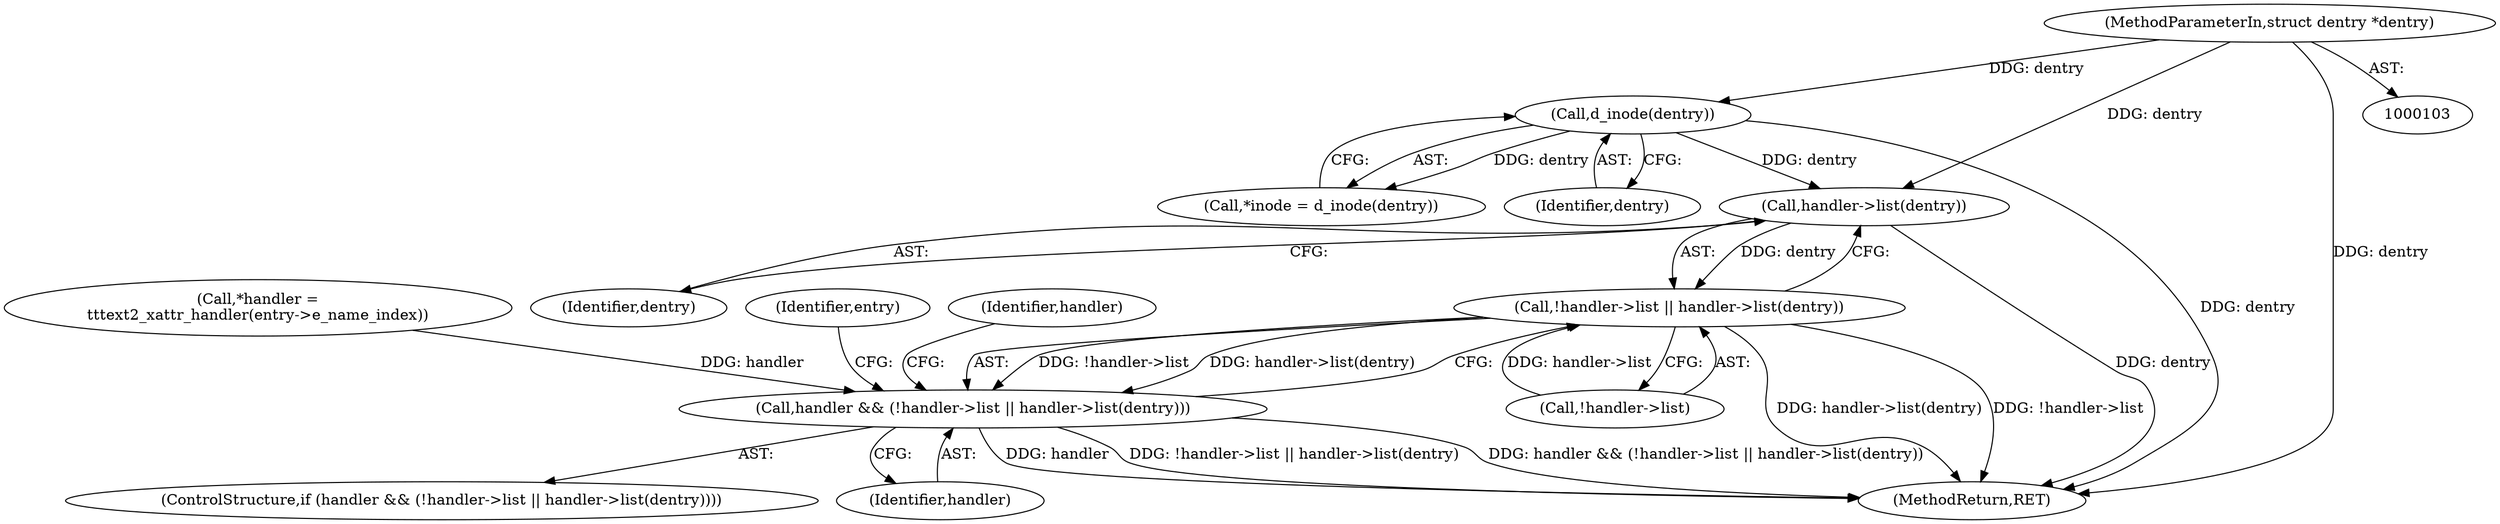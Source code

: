 digraph "0_linux_be0726d33cb8f411945884664924bed3cb8c70ee_8@pointer" {
"1000298" [label="(Call,handler->list(dentry))"];
"1000111" [label="(Call,d_inode(dentry))"];
"1000104" [label="(MethodParameterIn,struct dentry *dentry)"];
"1000293" [label="(Call,!handler->list || handler->list(dentry))"];
"1000291" [label="(Call,handler && (!handler->list || handler->list(dentry)))"];
"1000284" [label="(Call,*handler =\n\t\t\text2_xattr_handler(entry->e_name_index))"];
"1000290" [label="(ControlStructure,if (handler && (!handler->list || handler->list(dentry))))"];
"1000298" [label="(Call,handler->list(dentry))"];
"1000376" [label="(MethodReturn,RET)"];
"1000294" [label="(Call,!handler->list)"];
"1000104" [label="(MethodParameterIn,struct dentry *dentry)"];
"1000279" [label="(Identifier,entry)"];
"1000292" [label="(Identifier,handler)"];
"1000302" [label="(Identifier,handler)"];
"1000299" [label="(Identifier,dentry)"];
"1000111" [label="(Call,d_inode(dentry))"];
"1000291" [label="(Call,handler && (!handler->list || handler->list(dentry)))"];
"1000109" [label="(Call,*inode = d_inode(dentry))"];
"1000293" [label="(Call,!handler->list || handler->list(dentry))"];
"1000112" [label="(Identifier,dentry)"];
"1000298" -> "1000293"  [label="AST: "];
"1000298" -> "1000299"  [label="CFG: "];
"1000299" -> "1000298"  [label="AST: "];
"1000293" -> "1000298"  [label="CFG: "];
"1000298" -> "1000376"  [label="DDG: dentry"];
"1000298" -> "1000293"  [label="DDG: dentry"];
"1000111" -> "1000298"  [label="DDG: dentry"];
"1000104" -> "1000298"  [label="DDG: dentry"];
"1000111" -> "1000109"  [label="AST: "];
"1000111" -> "1000112"  [label="CFG: "];
"1000112" -> "1000111"  [label="AST: "];
"1000109" -> "1000111"  [label="CFG: "];
"1000111" -> "1000376"  [label="DDG: dentry"];
"1000111" -> "1000109"  [label="DDG: dentry"];
"1000104" -> "1000111"  [label="DDG: dentry"];
"1000104" -> "1000103"  [label="AST: "];
"1000104" -> "1000376"  [label="DDG: dentry"];
"1000293" -> "1000291"  [label="AST: "];
"1000293" -> "1000294"  [label="CFG: "];
"1000294" -> "1000293"  [label="AST: "];
"1000291" -> "1000293"  [label="CFG: "];
"1000293" -> "1000376"  [label="DDG: handler->list(dentry)"];
"1000293" -> "1000376"  [label="DDG: !handler->list"];
"1000293" -> "1000291"  [label="DDG: !handler->list"];
"1000293" -> "1000291"  [label="DDG: handler->list(dentry)"];
"1000294" -> "1000293"  [label="DDG: handler->list"];
"1000291" -> "1000290"  [label="AST: "];
"1000291" -> "1000292"  [label="CFG: "];
"1000292" -> "1000291"  [label="AST: "];
"1000302" -> "1000291"  [label="CFG: "];
"1000279" -> "1000291"  [label="CFG: "];
"1000291" -> "1000376"  [label="DDG: handler && (!handler->list || handler->list(dentry))"];
"1000291" -> "1000376"  [label="DDG: handler"];
"1000291" -> "1000376"  [label="DDG: !handler->list || handler->list(dentry)"];
"1000284" -> "1000291"  [label="DDG: handler"];
}
